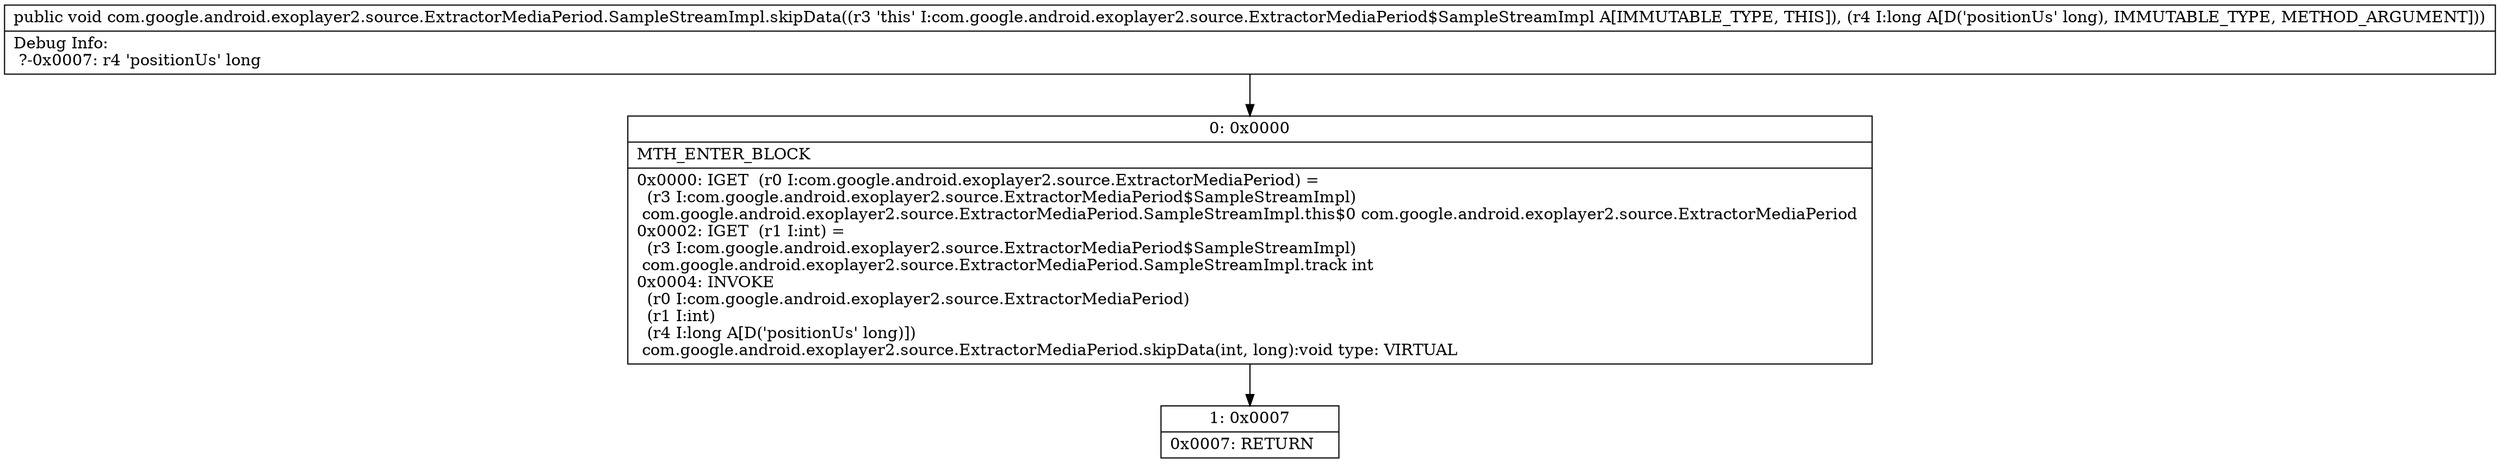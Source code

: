 digraph "CFG forcom.google.android.exoplayer2.source.ExtractorMediaPeriod.SampleStreamImpl.skipData(J)V" {
Node_0 [shape=record,label="{0\:\ 0x0000|MTH_ENTER_BLOCK\l|0x0000: IGET  (r0 I:com.google.android.exoplayer2.source.ExtractorMediaPeriod) = \l  (r3 I:com.google.android.exoplayer2.source.ExtractorMediaPeriod$SampleStreamImpl)\l com.google.android.exoplayer2.source.ExtractorMediaPeriod.SampleStreamImpl.this$0 com.google.android.exoplayer2.source.ExtractorMediaPeriod \l0x0002: IGET  (r1 I:int) = \l  (r3 I:com.google.android.exoplayer2.source.ExtractorMediaPeriod$SampleStreamImpl)\l com.google.android.exoplayer2.source.ExtractorMediaPeriod.SampleStreamImpl.track int \l0x0004: INVOKE  \l  (r0 I:com.google.android.exoplayer2.source.ExtractorMediaPeriod)\l  (r1 I:int)\l  (r4 I:long A[D('positionUs' long)])\l com.google.android.exoplayer2.source.ExtractorMediaPeriod.skipData(int, long):void type: VIRTUAL \l}"];
Node_1 [shape=record,label="{1\:\ 0x0007|0x0007: RETURN   \l}"];
MethodNode[shape=record,label="{public void com.google.android.exoplayer2.source.ExtractorMediaPeriod.SampleStreamImpl.skipData((r3 'this' I:com.google.android.exoplayer2.source.ExtractorMediaPeriod$SampleStreamImpl A[IMMUTABLE_TYPE, THIS]), (r4 I:long A[D('positionUs' long), IMMUTABLE_TYPE, METHOD_ARGUMENT]))  | Debug Info:\l  ?\-0x0007: r4 'positionUs' long\l}"];
MethodNode -> Node_0;
Node_0 -> Node_1;
}


